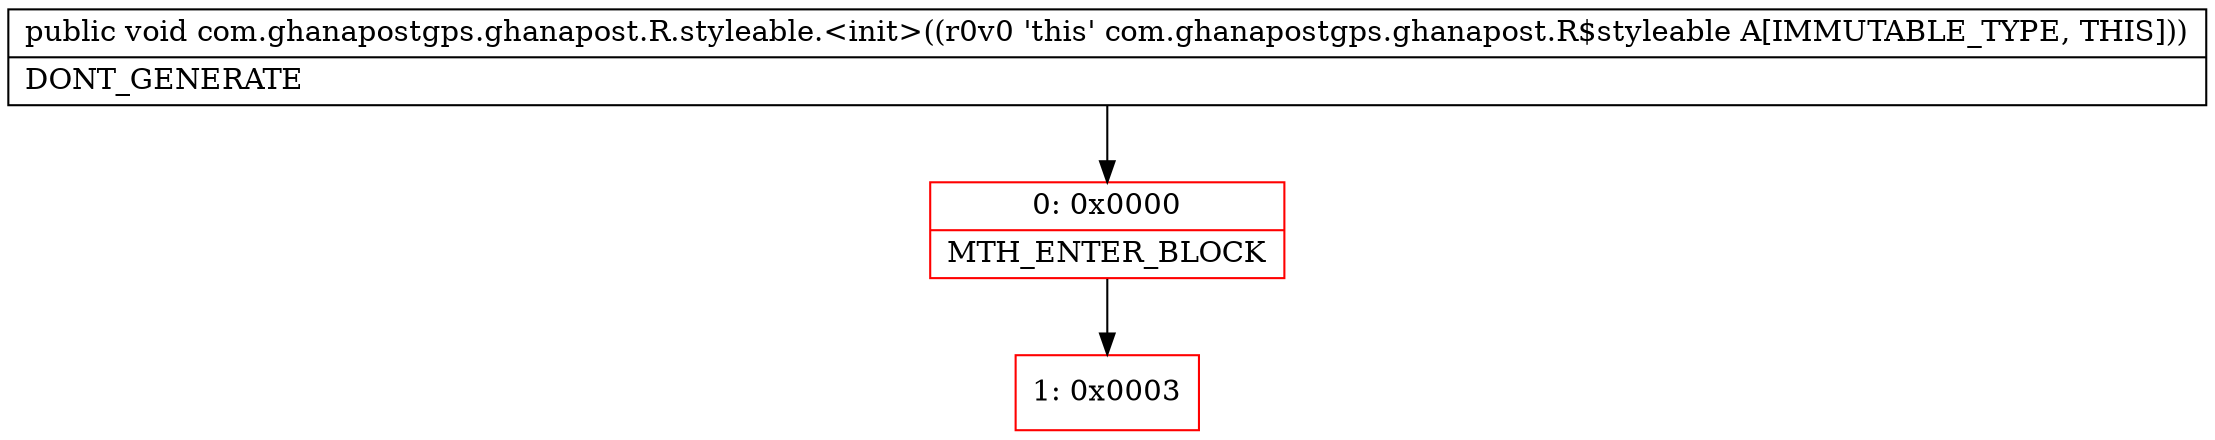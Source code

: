 digraph "CFG forcom.ghanapostgps.ghanapost.R.styleable.\<init\>()V" {
subgraph cluster_Region_711416265 {
label = "R(0)";
node [shape=record,color=blue];
}
Node_0 [shape=record,color=red,label="{0\:\ 0x0000|MTH_ENTER_BLOCK\l}"];
Node_1 [shape=record,color=red,label="{1\:\ 0x0003}"];
MethodNode[shape=record,label="{public void com.ghanapostgps.ghanapost.R.styleable.\<init\>((r0v0 'this' com.ghanapostgps.ghanapost.R$styleable A[IMMUTABLE_TYPE, THIS]))  | DONT_GENERATE\l}"];
MethodNode -> Node_0;
Node_0 -> Node_1;
}

